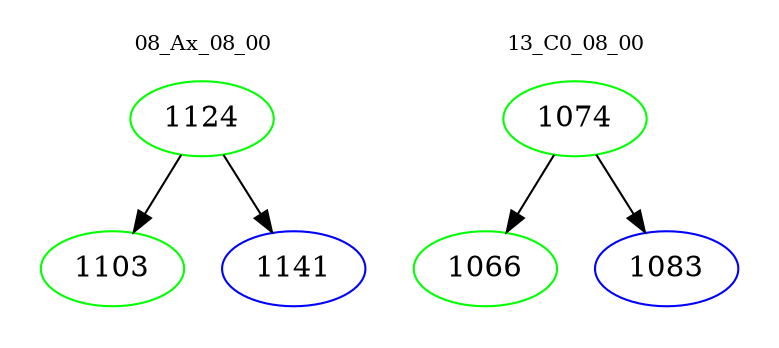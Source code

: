 digraph{
subgraph cluster_0 {
color = white
label = "08_Ax_08_00";
fontsize=10;
T0_1124 [label="1124", color="green"]
T0_1124 -> T0_1103 [color="black"]
T0_1103 [label="1103", color="green"]
T0_1124 -> T0_1141 [color="black"]
T0_1141 [label="1141", color="blue"]
}
subgraph cluster_1 {
color = white
label = "13_C0_08_00";
fontsize=10;
T1_1074 [label="1074", color="green"]
T1_1074 -> T1_1066 [color="black"]
T1_1066 [label="1066", color="green"]
T1_1074 -> T1_1083 [color="black"]
T1_1083 [label="1083", color="blue"]
}
}
